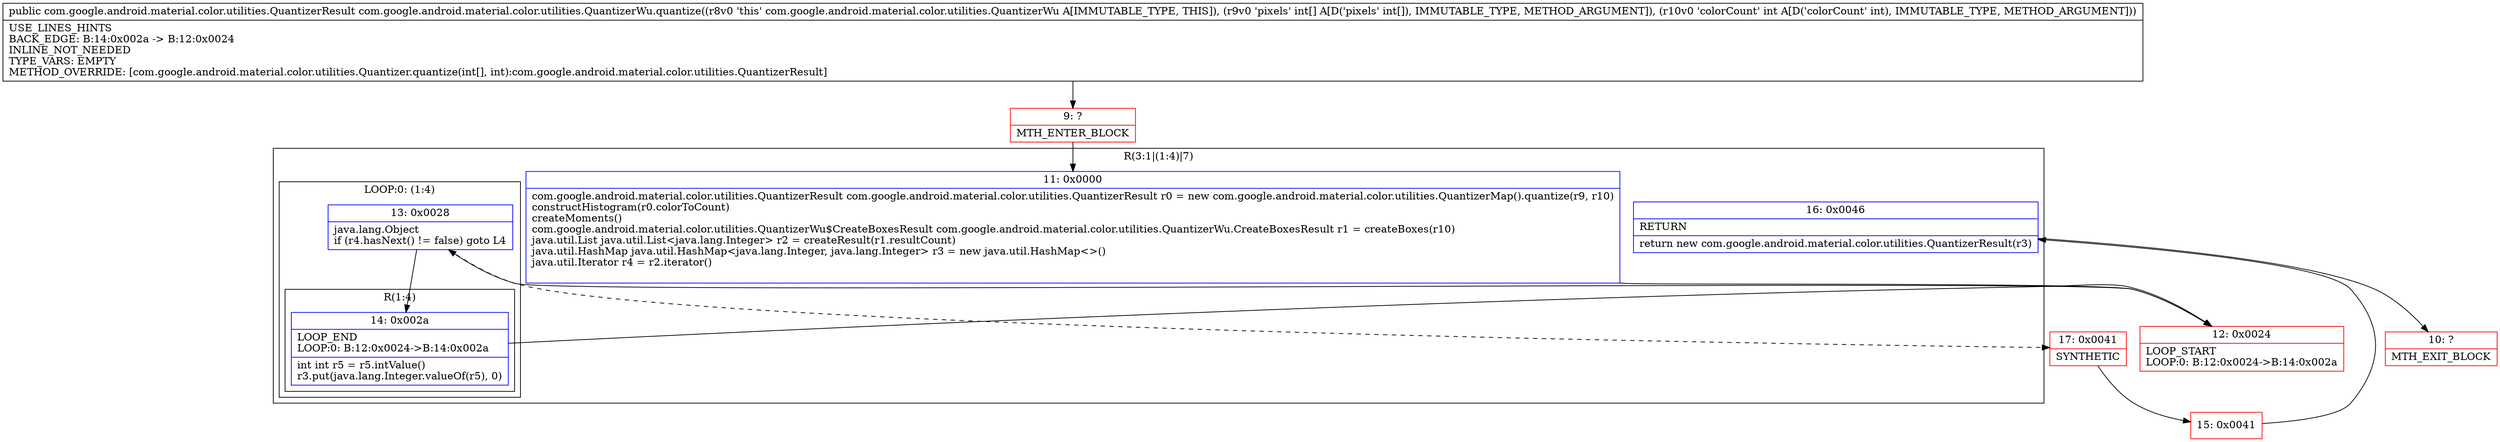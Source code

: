 digraph "CFG forcom.google.android.material.color.utilities.QuantizerWu.quantize([II)Lcom\/google\/android\/material\/color\/utilities\/QuantizerResult;" {
subgraph cluster_Region_1291938569 {
label = "R(3:1|(1:4)|7)";
node [shape=record,color=blue];
Node_11 [shape=record,label="{11\:\ 0x0000|com.google.android.material.color.utilities.QuantizerResult com.google.android.material.color.utilities.QuantizerResult r0 = new com.google.android.material.color.utilities.QuantizerMap().quantize(r9, r10)\lconstructHistogram(r0.colorToCount)\lcreateMoments()\lcom.google.android.material.color.utilities.QuantizerWu$CreateBoxesResult com.google.android.material.color.utilities.QuantizerWu.CreateBoxesResult r1 = createBoxes(r10)\ljava.util.List java.util.List\<java.lang.Integer\> r2 = createResult(r1.resultCount)\ljava.util.HashMap java.util.HashMap\<java.lang.Integer, java.lang.Integer\> r3 = new java.util.HashMap\<\>()\ljava.util.Iterator r4 = r2.iterator()\l\l}"];
subgraph cluster_LoopRegion_246494711 {
label = "LOOP:0: (1:4)";
node [shape=record,color=blue];
Node_13 [shape=record,label="{13\:\ 0x0028|java.lang.Object \lif (r4.hasNext() != false) goto L4\l}"];
subgraph cluster_Region_1161112201 {
label = "R(1:4)";
node [shape=record,color=blue];
Node_14 [shape=record,label="{14\:\ 0x002a|LOOP_END\lLOOP:0: B:12:0x0024\-\>B:14:0x002a\l|int int r5 = r5.intValue()\lr3.put(java.lang.Integer.valueOf(r5), 0)\l}"];
}
}
Node_16 [shape=record,label="{16\:\ 0x0046|RETURN\l|return new com.google.android.material.color.utilities.QuantizerResult(r3)\l}"];
}
Node_9 [shape=record,color=red,label="{9\:\ ?|MTH_ENTER_BLOCK\l}"];
Node_12 [shape=record,color=red,label="{12\:\ 0x0024|LOOP_START\lLOOP:0: B:12:0x0024\-\>B:14:0x002a\l}"];
Node_17 [shape=record,color=red,label="{17\:\ 0x0041|SYNTHETIC\l}"];
Node_15 [shape=record,color=red,label="{15\:\ 0x0041}"];
Node_10 [shape=record,color=red,label="{10\:\ ?|MTH_EXIT_BLOCK\l}"];
MethodNode[shape=record,label="{public com.google.android.material.color.utilities.QuantizerResult com.google.android.material.color.utilities.QuantizerWu.quantize((r8v0 'this' com.google.android.material.color.utilities.QuantizerWu A[IMMUTABLE_TYPE, THIS]), (r9v0 'pixels' int[] A[D('pixels' int[]), IMMUTABLE_TYPE, METHOD_ARGUMENT]), (r10v0 'colorCount' int A[D('colorCount' int), IMMUTABLE_TYPE, METHOD_ARGUMENT]))  | USE_LINES_HINTS\lBACK_EDGE: B:14:0x002a \-\> B:12:0x0024\lINLINE_NOT_NEEDED\lTYPE_VARS: EMPTY\lMETHOD_OVERRIDE: [com.google.android.material.color.utilities.Quantizer.quantize(int[], int):com.google.android.material.color.utilities.QuantizerResult]\l}"];
MethodNode -> Node_9;Node_11 -> Node_12;
Node_13 -> Node_14;
Node_13 -> Node_17[style=dashed];
Node_14 -> Node_12;
Node_16 -> Node_10;
Node_9 -> Node_11;
Node_12 -> Node_13;
Node_17 -> Node_15;
Node_15 -> Node_16;
}

